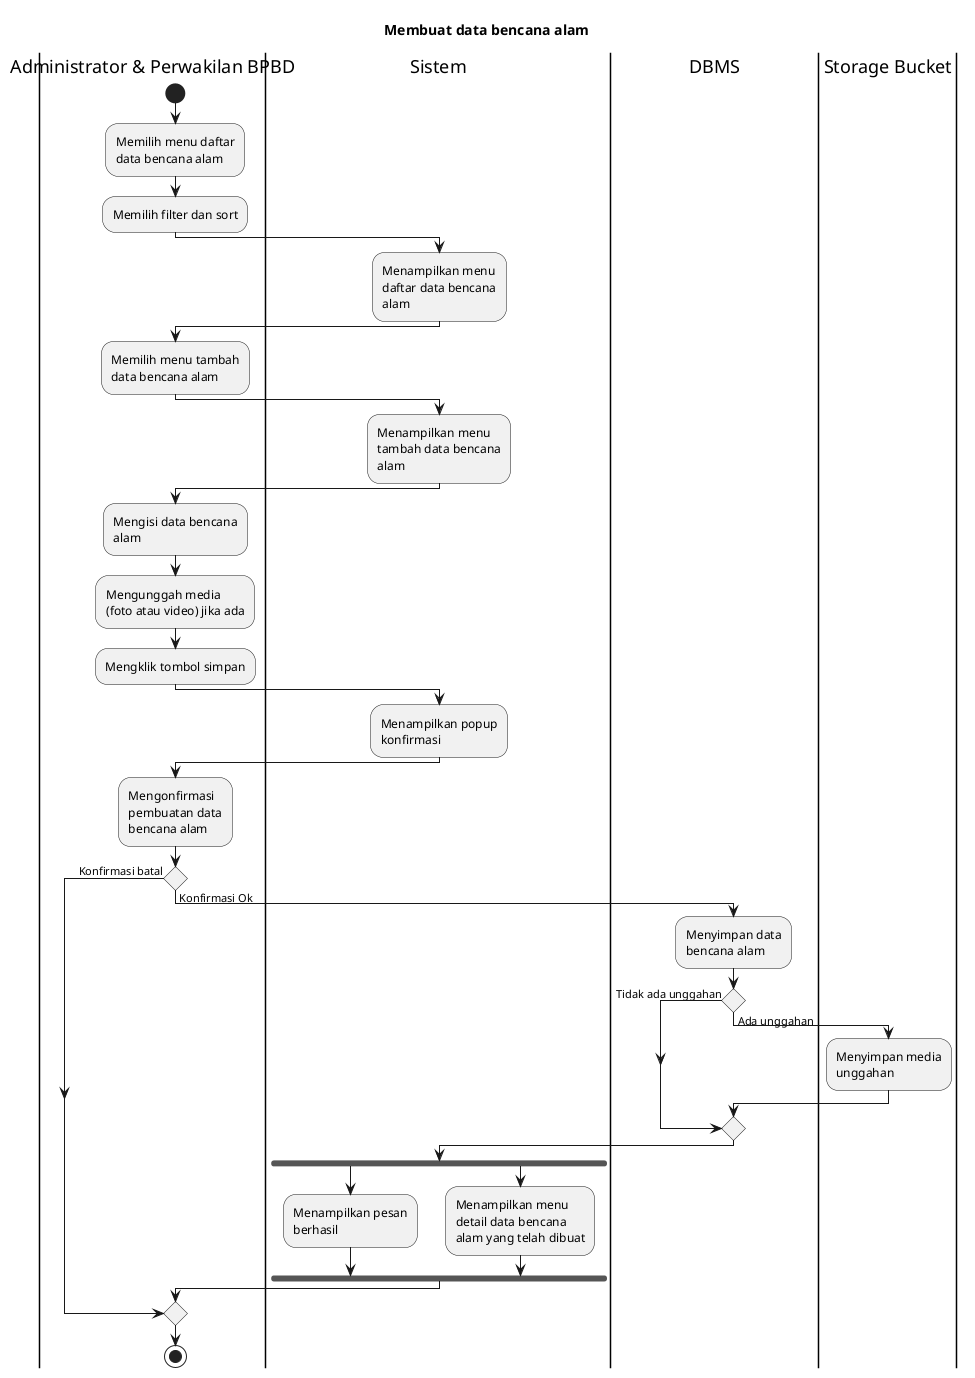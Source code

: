 @startuml UC-MGDISASTER-007 - Membuat data bencana alam
skinparam wrapWidth 140

title Membuat data bencana alam

|Administrator & Perwakilan BPBD|
start
:Memilih menu daftar data bencana alam;
:Memilih filter dan sort;

|Sistem|
:Menampilkan menu daftar data bencana alam;

|Administrator & Perwakilan BPBD|
:Memilih menu tambah data bencana alam;

|Sistem|
:Menampilkan menu tambah data bencana alam;

|Administrator & Perwakilan BPBD|
:Mengisi data bencana alam;
:Mengunggah media (foto atau video) jika ada;
:Mengklik tombol simpan;

|Sistem|
:Menampilkan popup konfirmasi;

|Administrator & Perwakilan BPBD|
:Mengonfirmasi pembuatan data bencana alam;

if () then (Konfirmasi batal)
else (Konfirmasi Ok)
  |DBMS|
  :Menyimpan data bencana alam;

  if () then (Tidak ada unggahan)
  else (Ada unggahan)
    |Storage Bucket|
    :Menyimpan media unggahan;
  endif

  |Sistem|
  fork
    :Menampilkan pesan berhasil;
  fork again
    :Menampilkan menu detail data bencana alam yang telah dibuat;
  endfork
endif

|Administrator & Perwakilan BPBD|
stop

@enduml